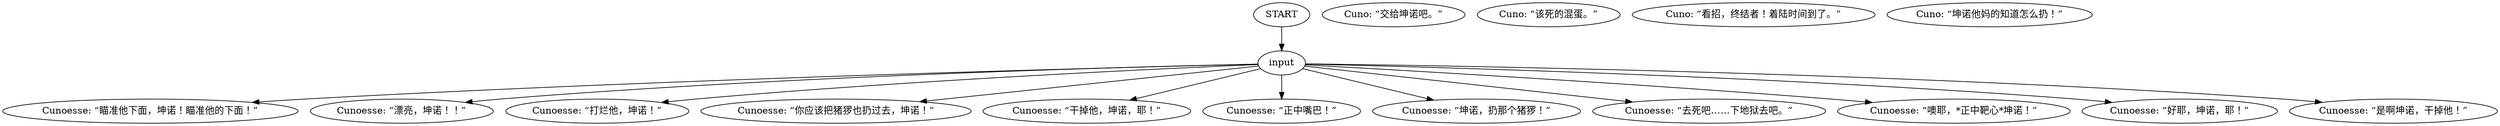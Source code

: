 # YARD / CUNOESSE barks
# Cunoesse eggs Cuno on.
# ==================================================
digraph G {
	  0 [label="START"];
	  1 [label="input"];
	  2 [label="Cunoesse: “瞄准他下面，坤诺！瞄准他的下面！”"];
	  4 [label="Cuno: “交给坤诺吧。”"];
	  5 [label="Cunoesse: “漂亮，坤诺！！”"];
	  6 [label="Cunoesse: “打烂他，坤诺！”"];
	  7 [label="Cunoesse: “你应该把猪猡也扔过去，坤诺！”"];
	  8 [label="Cuno: “该死的混蛋。”"];
	  9 [label="Cuno: “看招，终结者！着陆时间到了。”"];
	  10 [label="Cuno: “坤诺他妈的知道怎么扔！”"];
	  11 [label="Cunoesse: “干掉他，坤诺，耶！”"];
	  12 [label="Cunoesse: “正中嘴巴！”"];
	  13 [label="Cunoesse: “坤诺，扔那个猪猡！”"];
	  14 [label="Cunoesse: “去死吧……下地狱去吧。”"];
	  15 [label="Cunoesse: “噢耶，*正中靶心*坤诺！”"];
	  16 [label="Cunoesse: “好耶，坤诺，耶！”"];
	  17 [label="Cunoesse: “是啊坤诺，干掉他！”"];
	  0 -> 1
	  1 -> 2
	  1 -> 5
	  1 -> 6
	  1 -> 7
	  1 -> 11
	  1 -> 12
	  1 -> 13
	  1 -> 14
	  1 -> 15
	  1 -> 16
	  1 -> 17
}

